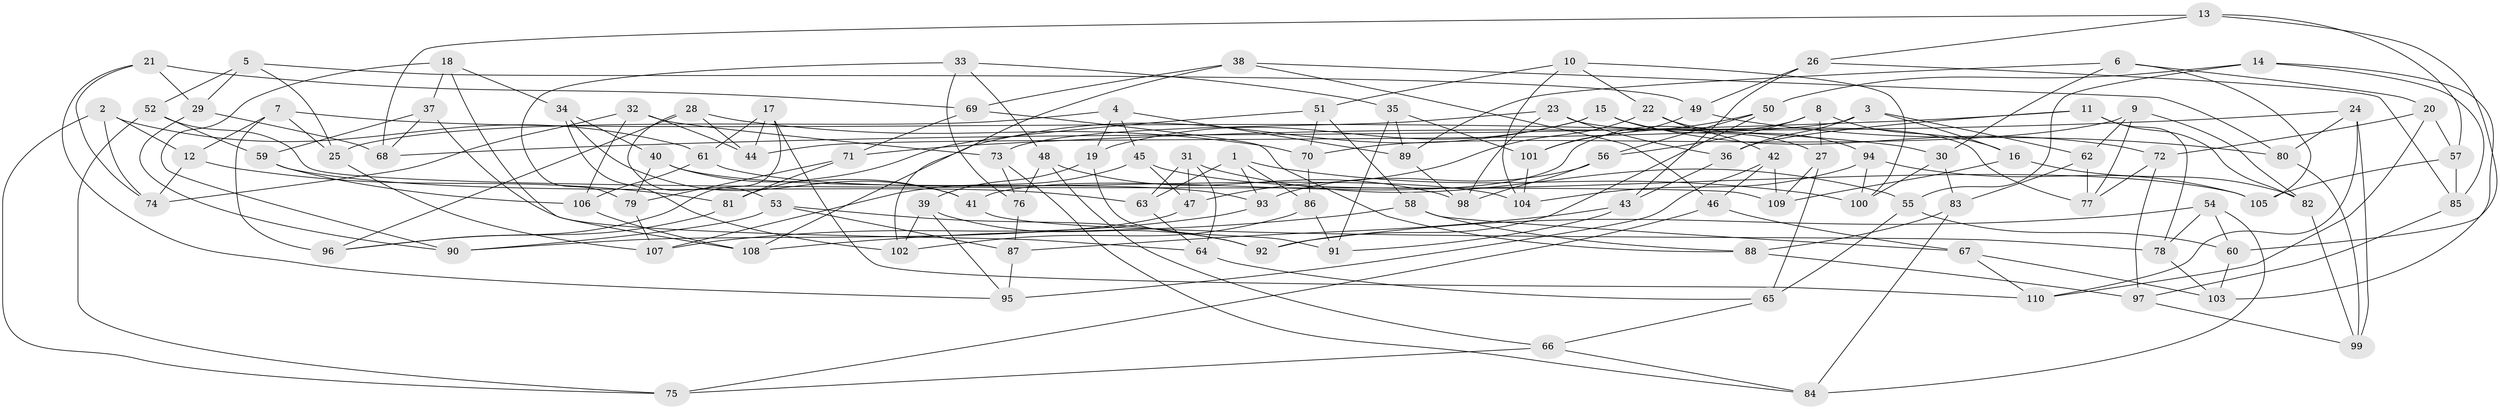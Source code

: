 // Generated by graph-tools (version 1.1) at 2025/38/03/09/25 02:38:16]
// undirected, 110 vertices, 220 edges
graph export_dot {
graph [start="1"]
  node [color=gray90,style=filled];
  1;
  2;
  3;
  4;
  5;
  6;
  7;
  8;
  9;
  10;
  11;
  12;
  13;
  14;
  15;
  16;
  17;
  18;
  19;
  20;
  21;
  22;
  23;
  24;
  25;
  26;
  27;
  28;
  29;
  30;
  31;
  32;
  33;
  34;
  35;
  36;
  37;
  38;
  39;
  40;
  41;
  42;
  43;
  44;
  45;
  46;
  47;
  48;
  49;
  50;
  51;
  52;
  53;
  54;
  55;
  56;
  57;
  58;
  59;
  60;
  61;
  62;
  63;
  64;
  65;
  66;
  67;
  68;
  69;
  70;
  71;
  72;
  73;
  74;
  75;
  76;
  77;
  78;
  79;
  80;
  81;
  82;
  83;
  84;
  85;
  86;
  87;
  88;
  89;
  90;
  91;
  92;
  93;
  94;
  95;
  96;
  97;
  98;
  99;
  100;
  101;
  102;
  103;
  104;
  105;
  106;
  107;
  108;
  109;
  110;
  1 -- 86;
  1 -- 93;
  1 -- 63;
  1 -- 100;
  2 -- 75;
  2 -- 61;
  2 -- 12;
  2 -- 74;
  3 -- 44;
  3 -- 36;
  3 -- 16;
  3 -- 62;
  4 -- 45;
  4 -- 89;
  4 -- 25;
  4 -- 19;
  5 -- 25;
  5 -- 49;
  5 -- 52;
  5 -- 29;
  6 -- 30;
  6 -- 89;
  6 -- 105;
  6 -- 20;
  7 -- 25;
  7 -- 96;
  7 -- 30;
  7 -- 12;
  8 -- 27;
  8 -- 16;
  8 -- 56;
  8 -- 41;
  9 -- 77;
  9 -- 62;
  9 -- 82;
  9 -- 70;
  10 -- 22;
  10 -- 100;
  10 -- 51;
  10 -- 104;
  11 -- 36;
  11 -- 68;
  11 -- 78;
  11 -- 82;
  12 -- 74;
  12 -- 81;
  13 -- 57;
  13 -- 26;
  13 -- 68;
  13 -- 60;
  14 -- 55;
  14 -- 50;
  14 -- 85;
  14 -- 103;
  15 -- 19;
  15 -- 27;
  15 -- 108;
  15 -- 72;
  16 -- 109;
  16 -- 82;
  17 -- 110;
  17 -- 44;
  17 -- 61;
  17 -- 96;
  18 -- 34;
  18 -- 108;
  18 -- 37;
  18 -- 90;
  19 -- 91;
  19 -- 39;
  20 -- 110;
  20 -- 57;
  20 -- 72;
  21 -- 69;
  21 -- 29;
  21 -- 95;
  21 -- 74;
  22 -- 94;
  22 -- 42;
  22 -- 47;
  23 -- 77;
  23 -- 98;
  23 -- 73;
  23 -- 36;
  24 -- 80;
  24 -- 99;
  24 -- 110;
  24 -- 71;
  25 -- 107;
  26 -- 43;
  26 -- 49;
  26 -- 85;
  27 -- 109;
  27 -- 65;
  28 -- 96;
  28 -- 70;
  28 -- 53;
  28 -- 44;
  29 -- 90;
  29 -- 68;
  30 -- 83;
  30 -- 100;
  31 -- 63;
  31 -- 47;
  31 -- 64;
  31 -- 55;
  32 -- 74;
  32 -- 106;
  32 -- 44;
  32 -- 73;
  33 -- 48;
  33 -- 35;
  33 -- 76;
  33 -- 79;
  34 -- 40;
  34 -- 41;
  34 -- 102;
  35 -- 91;
  35 -- 89;
  35 -- 101;
  36 -- 43;
  37 -- 64;
  37 -- 68;
  37 -- 59;
  38 -- 102;
  38 -- 69;
  38 -- 80;
  38 -- 46;
  39 -- 92;
  39 -- 102;
  39 -- 95;
  40 -- 79;
  40 -- 41;
  40 -- 93;
  41 -- 78;
  42 -- 95;
  42 -- 109;
  42 -- 46;
  43 -- 87;
  43 -- 91;
  45 -- 105;
  45 -- 107;
  45 -- 47;
  46 -- 67;
  46 -- 75;
  47 -- 90;
  48 -- 66;
  48 -- 76;
  48 -- 98;
  49 -- 101;
  49 -- 80;
  50 -- 101;
  50 -- 92;
  50 -- 56;
  51 -- 81;
  51 -- 58;
  51 -- 70;
  52 -- 59;
  52 -- 109;
  52 -- 75;
  53 -- 87;
  53 -- 92;
  53 -- 90;
  54 -- 78;
  54 -- 92;
  54 -- 60;
  54 -- 84;
  55 -- 65;
  55 -- 60;
  56 -- 98;
  56 -- 93;
  57 -- 105;
  57 -- 85;
  58 -- 88;
  58 -- 108;
  58 -- 67;
  59 -- 63;
  59 -- 106;
  60 -- 103;
  61 -- 104;
  61 -- 106;
  62 -- 77;
  62 -- 83;
  63 -- 64;
  64 -- 65;
  65 -- 66;
  66 -- 75;
  66 -- 84;
  67 -- 103;
  67 -- 110;
  69 -- 71;
  69 -- 88;
  70 -- 86;
  71 -- 81;
  71 -- 79;
  72 -- 97;
  72 -- 77;
  73 -- 84;
  73 -- 76;
  76 -- 87;
  78 -- 103;
  79 -- 107;
  80 -- 99;
  81 -- 96;
  82 -- 99;
  83 -- 88;
  83 -- 84;
  85 -- 97;
  86 -- 91;
  86 -- 102;
  87 -- 95;
  88 -- 97;
  89 -- 98;
  93 -- 107;
  94 -- 104;
  94 -- 100;
  94 -- 105;
  97 -- 99;
  101 -- 104;
  106 -- 108;
}
